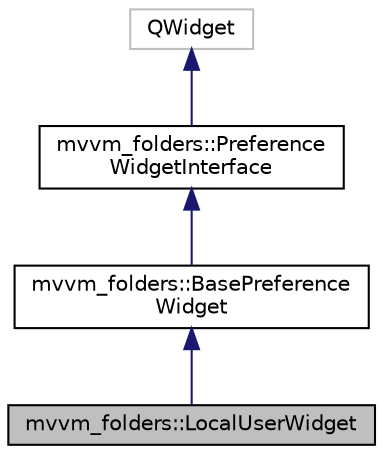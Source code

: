 digraph "mvvm_folders::LocalUserWidget"
{
 // LATEX_PDF_SIZE
  edge [fontname="Helvetica",fontsize="10",labelfontname="Helvetica",labelfontsize="10"];
  node [fontname="Helvetica",fontsize="10",shape=record];
  Node1 [label="mvvm_folders::LocalUserWidget",height=0.2,width=0.4,color="black", fillcolor="grey75", style="filled", fontcolor="black",tooltip="Folder item representation for editor."];
  Node2 -> Node1 [dir="back",color="midnightblue",fontsize="10",style="solid",fontname="Helvetica"];
  Node2 [label="mvvm_folders::BasePreference\lWidget",height=0.2,width=0.4,color="black", fillcolor="white", style="filled",URL="$classmvvm__folders_1_1_base_preference_widget.html",tooltip=" "];
  Node3 -> Node2 [dir="back",color="midnightblue",fontsize="10",style="solid",fontname="Helvetica"];
  Node3 [label="mvvm_folders::Preference\lWidgetInterface",height=0.2,width=0.4,color="black", fillcolor="white", style="filled",URL="$classmvvm__folders_1_1_preference_widget_interface.html",tooltip=" "];
  Node4 -> Node3 [dir="back",color="midnightblue",fontsize="10",style="solid",fontname="Helvetica"];
  Node4 [label="QWidget",height=0.2,width=0.4,color="grey75", fillcolor="white", style="filled",tooltip=" "];
}
